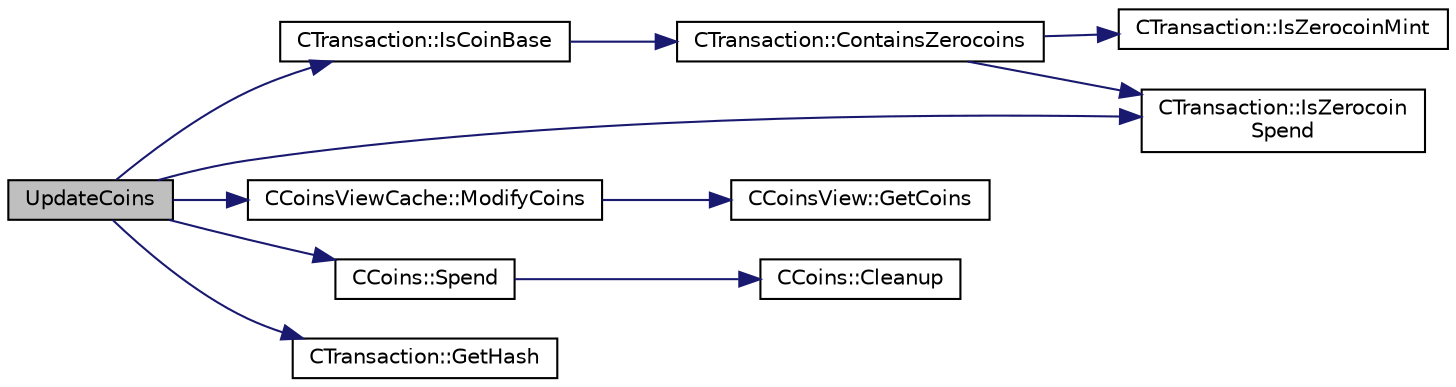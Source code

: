 digraph "UpdateCoins"
{
  edge [fontname="Helvetica",fontsize="10",labelfontname="Helvetica",labelfontsize="10"];
  node [fontname="Helvetica",fontsize="10",shape=record];
  rankdir="LR";
  Node1294 [label="UpdateCoins",height=0.2,width=0.4,color="black", fillcolor="grey75", style="filled", fontcolor="black"];
  Node1294 -> Node1295 [color="midnightblue",fontsize="10",style="solid",fontname="Helvetica"];
  Node1295 [label="CTransaction::IsCoinBase",height=0.2,width=0.4,color="black", fillcolor="white", style="filled",URL="$class_c_transaction.html#a96256e8ac1bf79ad9c057e48c41132dd"];
  Node1295 -> Node1296 [color="midnightblue",fontsize="10",style="solid",fontname="Helvetica"];
  Node1296 [label="CTransaction::ContainsZerocoins",height=0.2,width=0.4,color="black", fillcolor="white", style="filled",URL="$class_c_transaction.html#a613051e8e5651a7500cb455f37dd1116"];
  Node1296 -> Node1297 [color="midnightblue",fontsize="10",style="solid",fontname="Helvetica"];
  Node1297 [label="CTransaction::IsZerocoin\lSpend",height=0.2,width=0.4,color="black", fillcolor="white", style="filled",URL="$class_c_transaction.html#a4cda5603795c5f9179d4c8bd43f809cd"];
  Node1296 -> Node1298 [color="midnightblue",fontsize="10",style="solid",fontname="Helvetica"];
  Node1298 [label="CTransaction::IsZerocoinMint",height=0.2,width=0.4,color="black", fillcolor="white", style="filled",URL="$class_c_transaction.html#ab91efb1c2312e6feeecfbbfff11abbb1"];
  Node1294 -> Node1297 [color="midnightblue",fontsize="10",style="solid",fontname="Helvetica"];
  Node1294 -> Node1299 [color="midnightblue",fontsize="10",style="solid",fontname="Helvetica"];
  Node1299 [label="CCoinsViewCache::ModifyCoins",height=0.2,width=0.4,color="black", fillcolor="white", style="filled",URL="$class_c_coins_view_cache.html#ab67c0d489873ed735c4fc52aa66f0830",tooltip="Return a modifiable reference to a CCoins. "];
  Node1299 -> Node1300 [color="midnightblue",fontsize="10",style="solid",fontname="Helvetica"];
  Node1300 [label="CCoinsView::GetCoins",height=0.2,width=0.4,color="black", fillcolor="white", style="filled",URL="$class_c_coins_view.html#a67d865358127bef1f0011a23d5158a9f",tooltip="Retrieve the CCoins (unspent transaction outputs) for a given txid. "];
  Node1294 -> Node1301 [color="midnightblue",fontsize="10",style="solid",fontname="Helvetica"];
  Node1301 [label="CCoins::Spend",height=0.2,width=0.4,color="black", fillcolor="white", style="filled",URL="$class_c_coins.html#a8d5fe8c1ab0c9558620448a19ecdb8b2",tooltip="mark an outpoint spent, and construct undo information "];
  Node1301 -> Node1302 [color="midnightblue",fontsize="10",style="solid",fontname="Helvetica"];
  Node1302 [label="CCoins::Cleanup",height=0.2,width=0.4,color="black", fillcolor="white", style="filled",URL="$class_c_coins.html#a7cfa2efc07f4d35785c9c75caa8bddcb",tooltip="remove spent outputs at the end of vout "];
  Node1294 -> Node1303 [color="midnightblue",fontsize="10",style="solid",fontname="Helvetica"];
  Node1303 [label="CTransaction::GetHash",height=0.2,width=0.4,color="black", fillcolor="white", style="filled",URL="$class_c_transaction.html#a7efd1379de830341417c0bfa23a149aa"];
}
